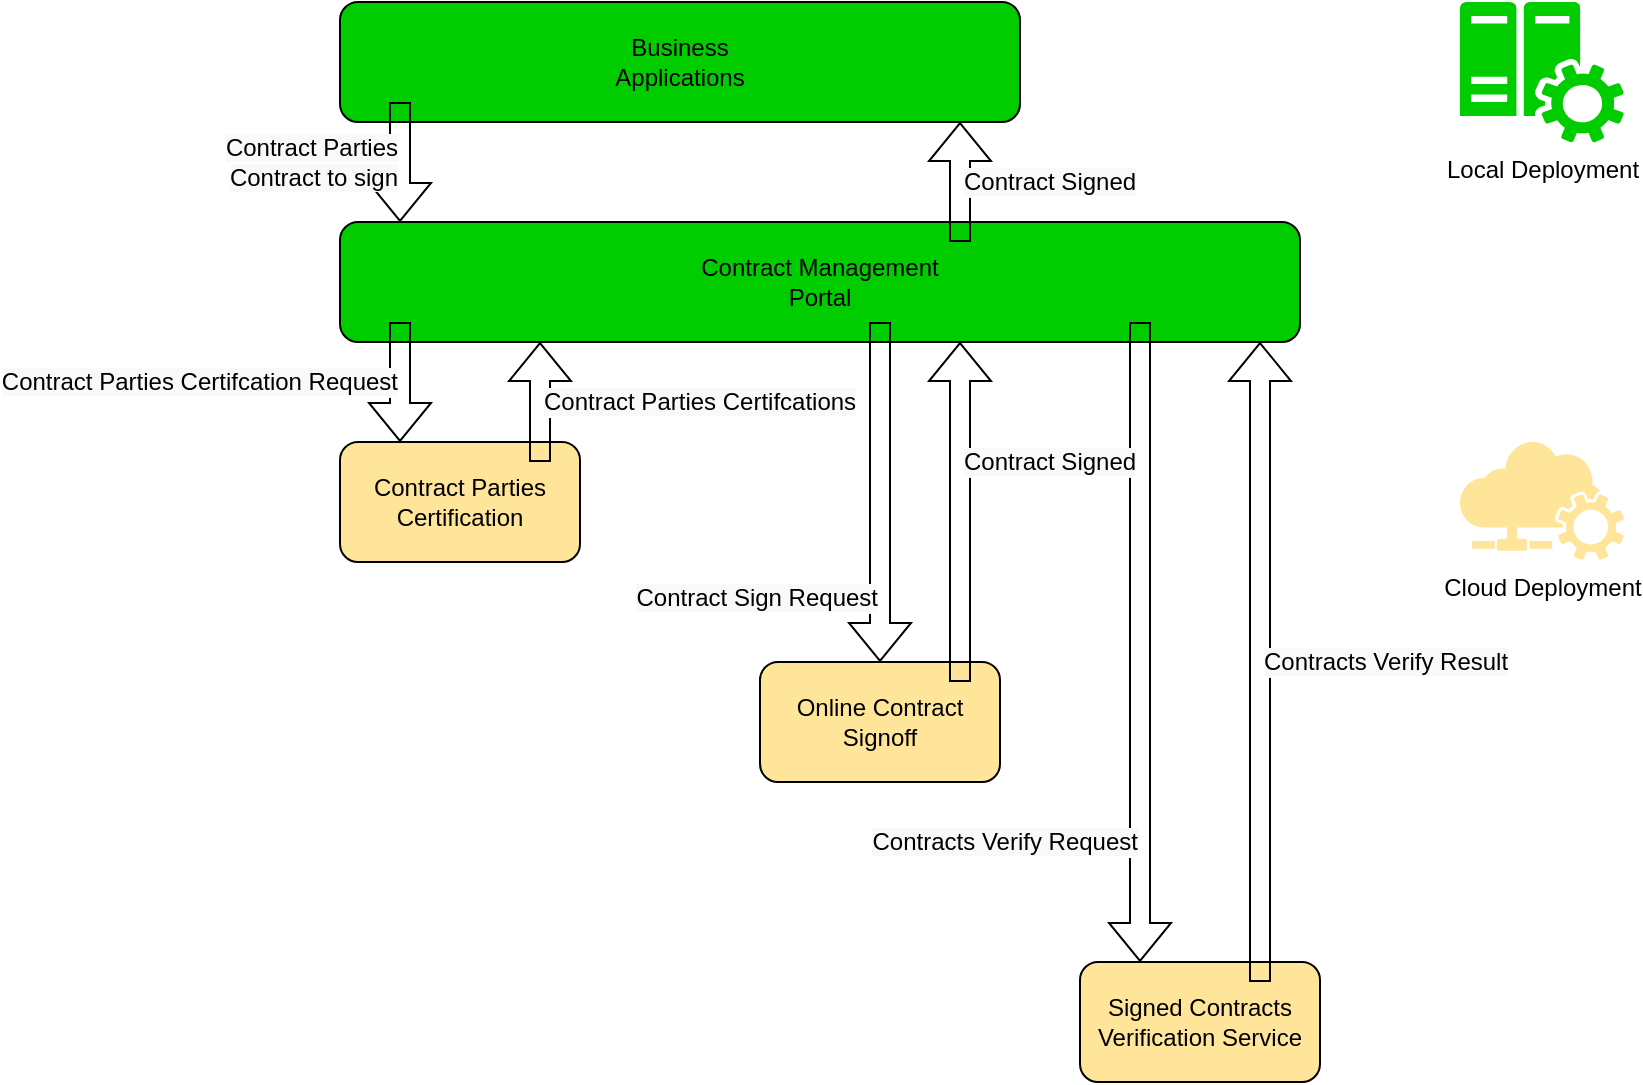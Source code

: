 <mxfile version="16.6.5" type="github">
  <diagram id="4TSo3se3y5pVcTdrk6Hy" name="Page-1">
    <mxGraphModel dx="1052" dy="545" grid="1" gridSize="10" guides="1" tooltips="1" connect="1" arrows="1" fold="1" page="1" pageScale="1" pageWidth="1100" pageHeight="850" math="0" shadow="0">
      <root>
        <mxCell id="0" />
        <mxCell id="1" parent="0" />
        <mxCell id="514gbTlxXRIf_x1GSxWM-1" value="Business&lt;br&gt;Applications" style="rounded=1;whiteSpace=wrap;html=1;fillColor=#00CC00;strokeColor=default;" vertex="1" parent="1">
          <mxGeometry x="200" y="120" width="340" height="60" as="geometry" />
        </mxCell>
        <mxCell id="514gbTlxXRIf_x1GSxWM-4" value="Contract Management&lt;br&gt;Portal" style="rounded=1;whiteSpace=wrap;html=1;fillColor=#00CC00;strokeColor=default;" vertex="1" parent="1">
          <mxGeometry x="200" y="230" width="480" height="60" as="geometry" />
        </mxCell>
        <mxCell id="514gbTlxXRIf_x1GSxWM-5" value="Contract Parties&lt;br&gt;Certification" style="rounded=1;whiteSpace=wrap;html=1;fillColor=#FFE599;" vertex="1" parent="1">
          <mxGeometry x="200" y="340" width="120" height="60" as="geometry" />
        </mxCell>
        <mxCell id="514gbTlxXRIf_x1GSxWM-6" value="Online Contract&lt;br&gt;Signoff" style="rounded=1;whiteSpace=wrap;html=1;fillColor=#FFE599;" vertex="1" parent="1">
          <mxGeometry x="410" y="450" width="120" height="60" as="geometry" />
        </mxCell>
        <mxCell id="514gbTlxXRIf_x1GSxWM-7" value="Signed Contracts&lt;br&gt;Verification Service" style="rounded=1;whiteSpace=wrap;html=1;fillColor=#FFE599;" vertex="1" parent="1">
          <mxGeometry x="570" y="600" width="120" height="60" as="geometry" />
        </mxCell>
        <mxCell id="514gbTlxXRIf_x1GSxWM-8" value="&lt;span style=&quot;font-size: 12px ; background-color: rgb(248 , 249 , 250)&quot;&gt;Contract Parties&lt;br&gt;Contract to sign&lt;br&gt;&lt;/span&gt;" style="shape=flexArrow;endArrow=classic;html=1;rounded=0;labelPosition=left;verticalLabelPosition=middle;align=right;verticalAlign=middle;" edge="1" parent="1">
          <mxGeometry width="50" height="50" relative="1" as="geometry">
            <mxPoint x="230" y="170" as="sourcePoint" />
            <mxPoint x="230" y="230" as="targetPoint" />
          </mxGeometry>
        </mxCell>
        <mxCell id="514gbTlxXRIf_x1GSxWM-9" value="&lt;span style=&quot;font-size: 12px ; background-color: rgb(248 , 249 , 250)&quot;&gt;Contract Parties Certifcation Request&lt;br&gt;&lt;/span&gt;" style="shape=flexArrow;endArrow=classic;html=1;rounded=0;labelPosition=left;verticalLabelPosition=middle;align=right;verticalAlign=middle;" edge="1" parent="1">
          <mxGeometry width="50" height="50" relative="1" as="geometry">
            <mxPoint x="230" y="280" as="sourcePoint" />
            <mxPoint x="230" y="340" as="targetPoint" />
          </mxGeometry>
        </mxCell>
        <mxCell id="514gbTlxXRIf_x1GSxWM-10" value="&lt;span style=&quot;font-size: 12px ; background-color: rgb(248 , 249 , 250)&quot;&gt;Contract Parties Certifcations&lt;br&gt;&lt;/span&gt;" style="shape=flexArrow;endArrow=classic;html=1;rounded=0;labelPosition=right;verticalLabelPosition=middle;align=left;verticalAlign=middle;" edge="1" parent="1">
          <mxGeometry width="50" height="50" relative="1" as="geometry">
            <mxPoint x="300" y="350" as="sourcePoint" />
            <mxPoint x="300" y="290" as="targetPoint" />
          </mxGeometry>
        </mxCell>
        <mxCell id="514gbTlxXRIf_x1GSxWM-11" value="&lt;span style=&quot;font-size: 12px ; background-color: rgb(248 , 249 , 250)&quot;&gt;Contract Sign Request&lt;br&gt;&lt;/span&gt;" style="shape=flexArrow;endArrow=classic;html=1;rounded=0;labelPosition=left;verticalLabelPosition=middle;align=right;verticalAlign=middle;entryX=0.5;entryY=0;entryDx=0;entryDy=0;" edge="1" parent="1" target="514gbTlxXRIf_x1GSxWM-6">
          <mxGeometry x="0.625" width="50" height="50" relative="1" as="geometry">
            <mxPoint x="470" y="280" as="sourcePoint" />
            <mxPoint x="470" y="340" as="targetPoint" />
            <mxPoint as="offset" />
          </mxGeometry>
        </mxCell>
        <mxCell id="514gbTlxXRIf_x1GSxWM-12" value="&lt;span style=&quot;font-size: 12px ; background-color: rgb(248 , 249 , 250)&quot;&gt;Contracts Verify Request&lt;br&gt;&lt;/span&gt;" style="shape=flexArrow;endArrow=classic;html=1;rounded=0;labelPosition=left;verticalLabelPosition=middle;align=right;verticalAlign=middle;entryX=0.25;entryY=0;entryDx=0;entryDy=0;" edge="1" parent="1" target="514gbTlxXRIf_x1GSxWM-7">
          <mxGeometry x="0.625" width="50" height="50" relative="1" as="geometry">
            <mxPoint x="600" y="280" as="sourcePoint" />
            <mxPoint x="600" y="450" as="targetPoint" />
            <mxPoint as="offset" />
          </mxGeometry>
        </mxCell>
        <mxCell id="514gbTlxXRIf_x1GSxWM-13" value="&lt;span style=&quot;font-size: 12px ; background-color: rgb(248 , 249 , 250)&quot;&gt;Contracts Verify Result&lt;br&gt;&lt;/span&gt;" style="shape=flexArrow;endArrow=classic;html=1;rounded=0;labelPosition=right;verticalLabelPosition=middle;align=left;verticalAlign=middle;" edge="1" parent="1">
          <mxGeometry width="50" height="50" relative="1" as="geometry">
            <mxPoint x="660" y="610" as="sourcePoint" />
            <mxPoint x="660" y="290" as="targetPoint" />
          </mxGeometry>
        </mxCell>
        <mxCell id="514gbTlxXRIf_x1GSxWM-14" value="&lt;span style=&quot;font-size: 12px ; background-color: rgb(248 , 249 , 250)&quot;&gt;Contract Signed&lt;br&gt;&lt;/span&gt;" style="shape=flexArrow;endArrow=classic;html=1;rounded=0;labelPosition=right;verticalLabelPosition=middle;align=left;verticalAlign=middle;" edge="1" parent="1">
          <mxGeometry x="0.294" width="50" height="50" relative="1" as="geometry">
            <mxPoint x="510" y="460" as="sourcePoint" />
            <mxPoint x="510" y="290" as="targetPoint" />
            <mxPoint as="offset" />
          </mxGeometry>
        </mxCell>
        <mxCell id="514gbTlxXRIf_x1GSxWM-15" value="&lt;span style=&quot;font-size: 12px ; background-color: rgb(248 , 249 , 250)&quot;&gt;Contract Signed&lt;br&gt;&lt;/span&gt;" style="shape=flexArrow;endArrow=classic;html=1;rounded=0;labelPosition=right;verticalLabelPosition=middle;align=left;verticalAlign=middle;" edge="1" parent="1">
          <mxGeometry width="50" height="50" relative="1" as="geometry">
            <mxPoint x="510" y="240" as="sourcePoint" />
            <mxPoint x="510" y="180" as="targetPoint" />
            <mxPoint as="offset" />
          </mxGeometry>
        </mxCell>
        <mxCell id="514gbTlxXRIf_x1GSxWM-16" value="Cloud Deployment" style="sketch=0;pointerEvents=1;shadow=0;dashed=0;html=1;labelPosition=center;verticalLabelPosition=bottom;verticalAlign=top;align=center;shape=mxgraph.mscae.intune.intune_connector;fillColor=#FFE599;strokeColor=none;" vertex="1" parent="1">
          <mxGeometry x="760" y="340" width="82" height="59" as="geometry" />
        </mxCell>
        <mxCell id="514gbTlxXRIf_x1GSxWM-17" value="Local Deployment" style="sketch=0;pointerEvents=1;shadow=0;dashed=0;html=1;strokeColor=none;labelPosition=center;verticalLabelPosition=bottom;verticalAlign=top;align=center;fillColor=#00CC00;shape=mxgraph.mscae.oms.config_assessment;aspect=fixed;" vertex="1" parent="1">
          <mxGeometry x="760" y="120" width="82" height="70.29" as="geometry" />
        </mxCell>
      </root>
    </mxGraphModel>
  </diagram>
</mxfile>
